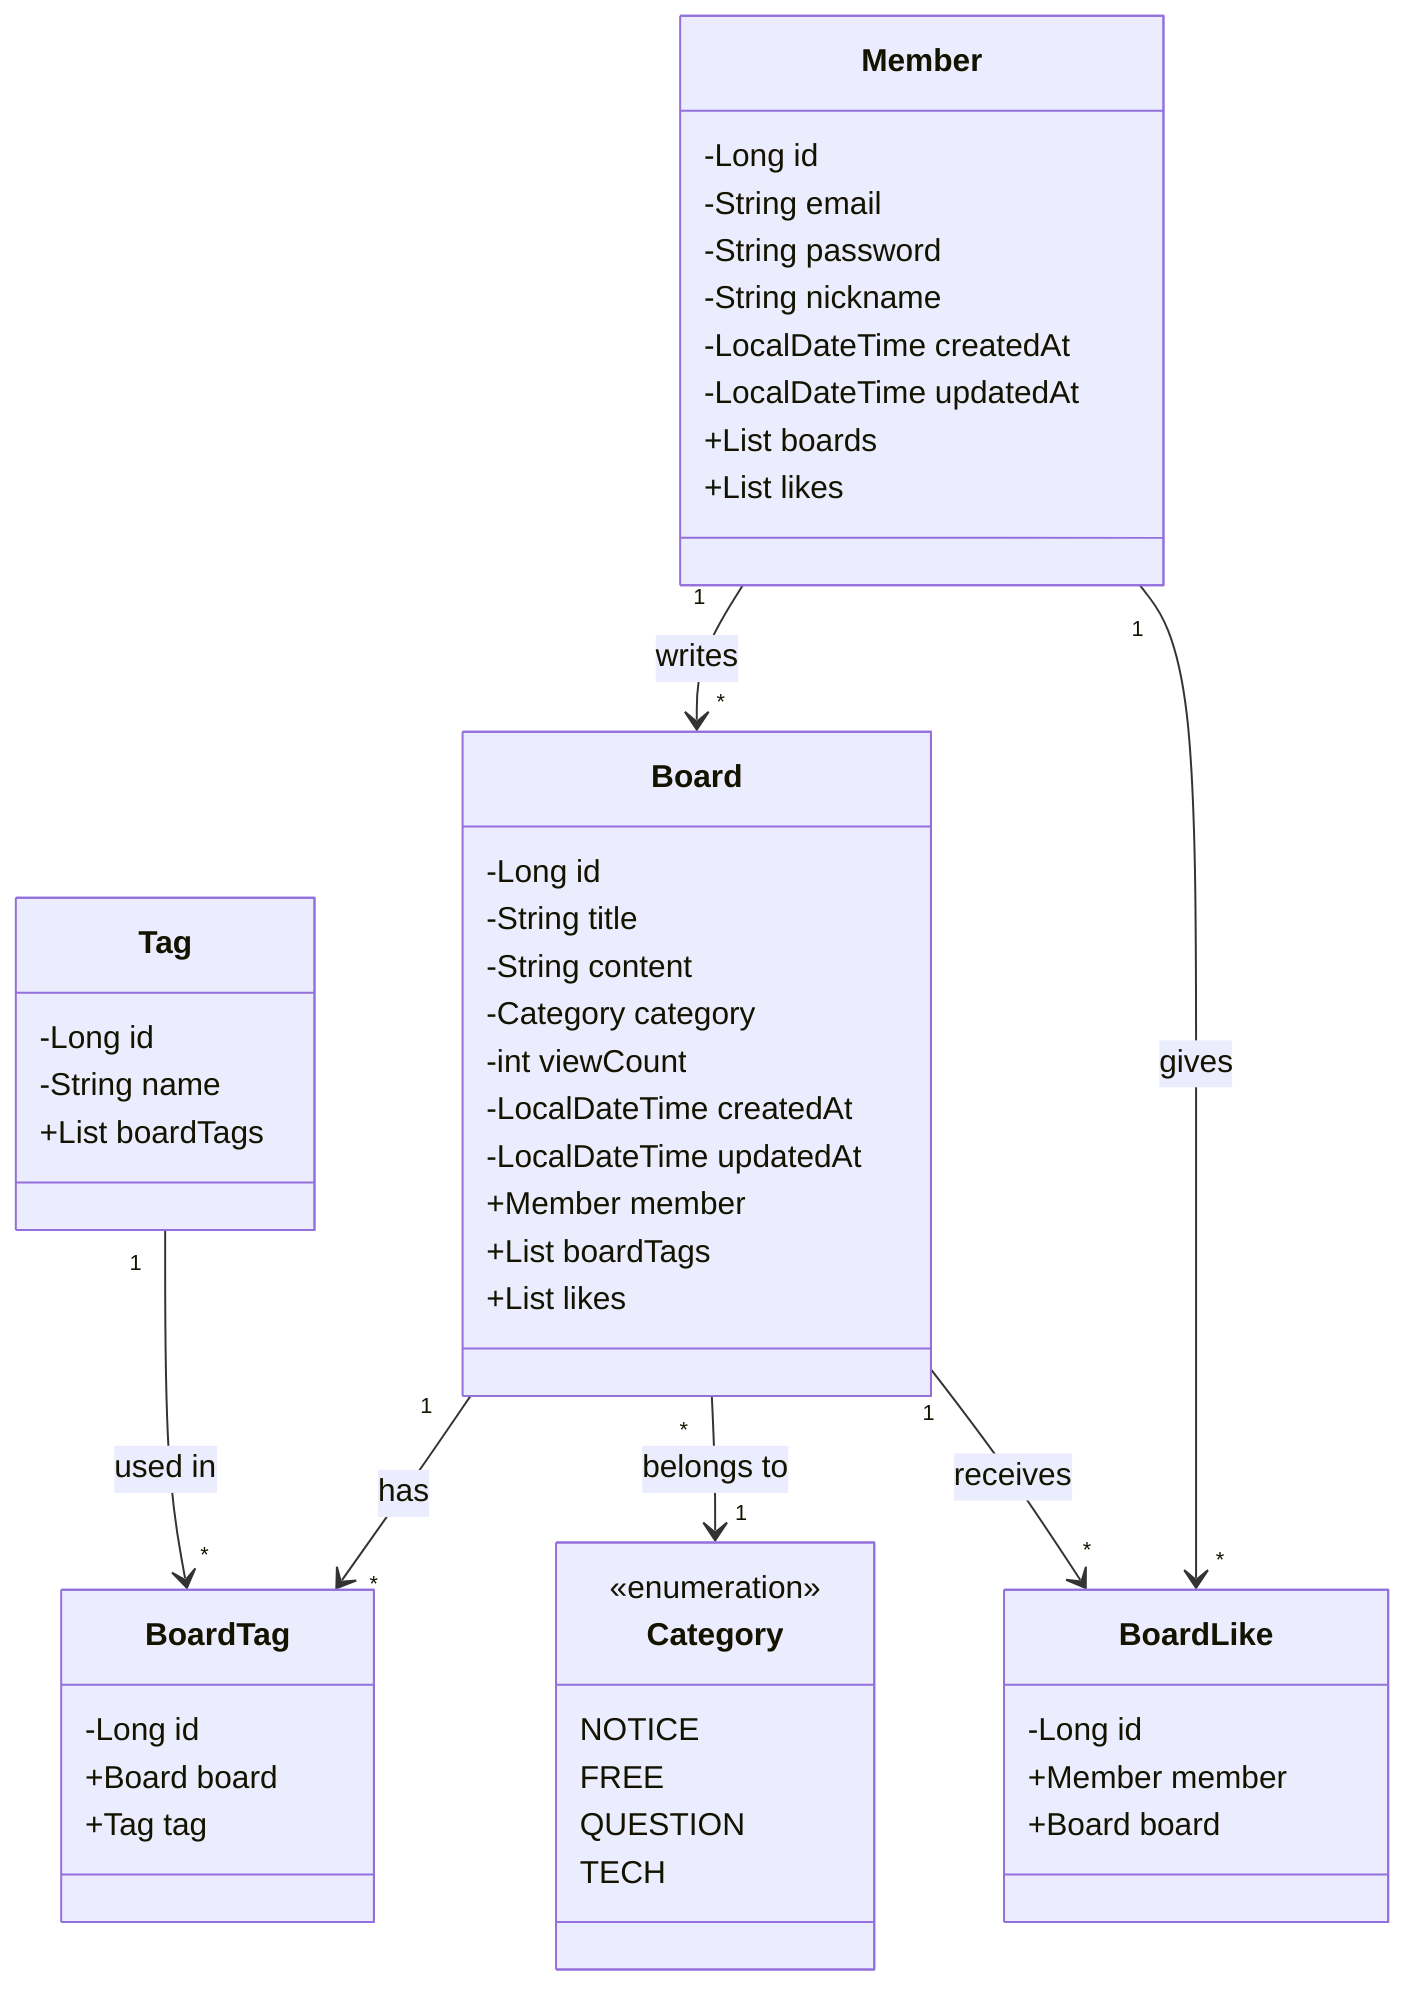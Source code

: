 classDiagram
    class Member {
        -Long id
        -String email
        -String password
        -String nickname
        -LocalDateTime createdAt
        -LocalDateTime updatedAt
        +List<Board> boards
        +List<BoardLike> likes
    }

    class Board {
        -Long id
        -String title
        -String content
        -Category category
        -int viewCount
        -LocalDateTime createdAt
        -LocalDateTime updatedAt
        +Member member
        +List<BoardTag> boardTags
        +List<BoardLike> likes
    }

    class Category {
        <<enumeration>>
        NOTICE
        FREE
        QUESTION
        TECH
    }

    class BoardTag {
        -Long id
        +Board board
        +Tag tag
    }

    class Tag {
        -Long id
        -String name
        +List<BoardTag> boardTags
    }

    class BoardLike {
        -Long id
        +Member member
        +Board board
    }

    Member "1" --> "*" Board : writes
    Member "1" --> "*" BoardLike : gives
    Board "1" --> "*" BoardTag : has
    Board "1" --> "*" BoardLike : receives
    Board "*" --> "1" Category : belongs to
    Tag "1" --> "*" BoardTag : used in